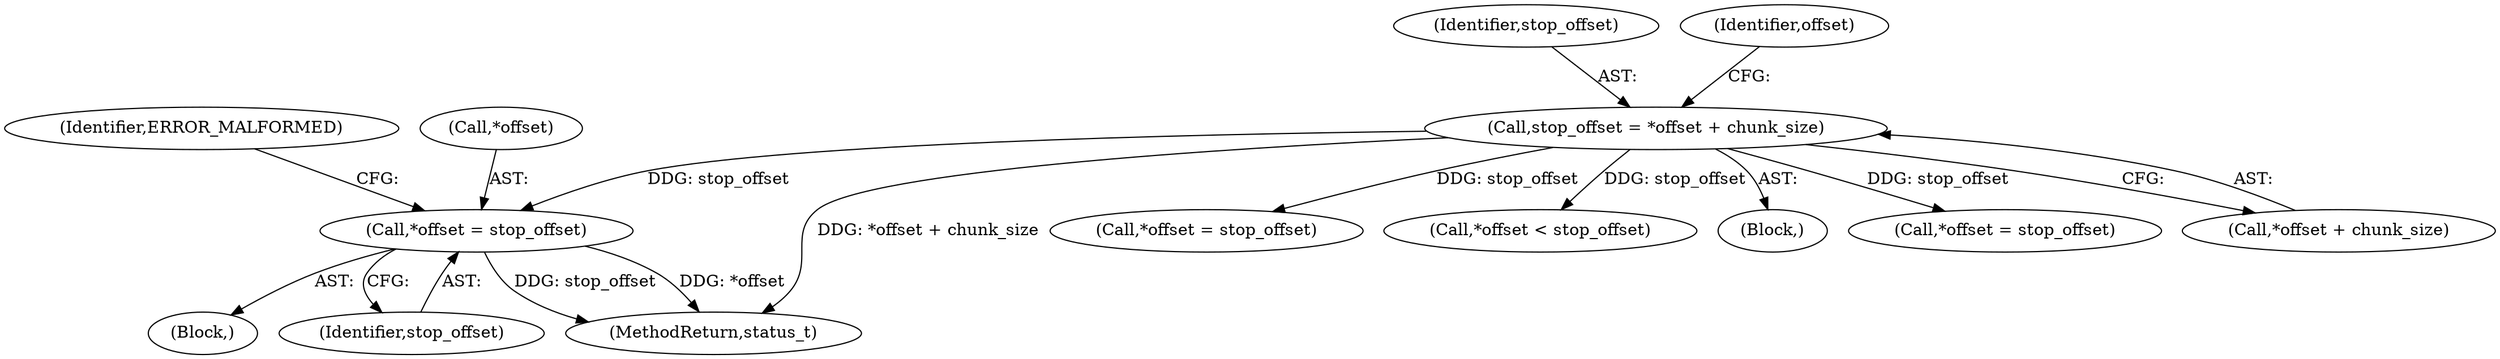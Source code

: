 digraph "0_Android_f81038006b4c59a5a148dcad887371206033c28f_2@pointer" {
"1002538" [label="(Call,*offset = stop_offset)"];
"1002509" [label="(Call,stop_offset = *offset + chunk_size)"];
"1002537" [label="(Block,)"];
"1002541" [label="(Identifier,stop_offset)"];
"1002543" [label="(Identifier,ERROR_MALFORMED)"];
"1002552" [label="(Call,*offset = stop_offset)"];
"1002576" [label="(Call,*offset < stop_offset)"];
"1002507" [label="(Block,)"];
"1002538" [label="(Call,*offset = stop_offset)"];
"1002539" [label="(Call,*offset)"];
"1002564" [label="(Call,*offset = stop_offset)"];
"1002509" [label="(Call,stop_offset = *offset + chunk_size)"];
"1003289" [label="(MethodReturn,status_t)"];
"1002510" [label="(Identifier,stop_offset)"];
"1002511" [label="(Call,*offset + chunk_size)"];
"1002517" [label="(Identifier,offset)"];
"1002538" -> "1002537"  [label="AST: "];
"1002538" -> "1002541"  [label="CFG: "];
"1002539" -> "1002538"  [label="AST: "];
"1002541" -> "1002538"  [label="AST: "];
"1002543" -> "1002538"  [label="CFG: "];
"1002538" -> "1003289"  [label="DDG: stop_offset"];
"1002538" -> "1003289"  [label="DDG: *offset"];
"1002509" -> "1002538"  [label="DDG: stop_offset"];
"1002509" -> "1002507"  [label="AST: "];
"1002509" -> "1002511"  [label="CFG: "];
"1002510" -> "1002509"  [label="AST: "];
"1002511" -> "1002509"  [label="AST: "];
"1002517" -> "1002509"  [label="CFG: "];
"1002509" -> "1003289"  [label="DDG: *offset + chunk_size"];
"1002509" -> "1002552"  [label="DDG: stop_offset"];
"1002509" -> "1002564"  [label="DDG: stop_offset"];
"1002509" -> "1002576"  [label="DDG: stop_offset"];
}
